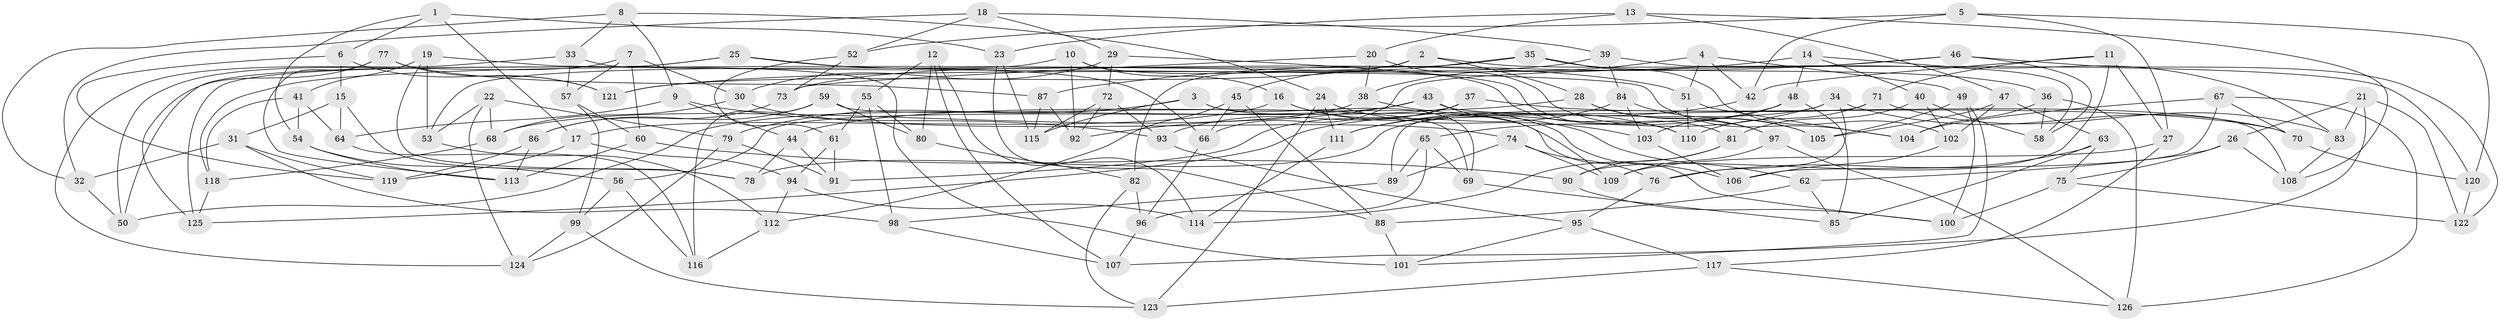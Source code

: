 // coarse degree distribution, {4: 0.6818181818181818, 6: 0.18181818181818182, 7: 0.022727272727272728, 5: 0.011363636363636364, 8: 0.06818181818181818, 9: 0.011363636363636364, 3: 0.022727272727272728}
// Generated by graph-tools (version 1.1) at 2025/20/03/04/25 18:20:45]
// undirected, 126 vertices, 252 edges
graph export_dot {
graph [start="1"]
  node [color=gray90,style=filled];
  1;
  2;
  3;
  4;
  5;
  6;
  7;
  8;
  9;
  10;
  11;
  12;
  13;
  14;
  15;
  16;
  17;
  18;
  19;
  20;
  21;
  22;
  23;
  24;
  25;
  26;
  27;
  28;
  29;
  30;
  31;
  32;
  33;
  34;
  35;
  36;
  37;
  38;
  39;
  40;
  41;
  42;
  43;
  44;
  45;
  46;
  47;
  48;
  49;
  50;
  51;
  52;
  53;
  54;
  55;
  56;
  57;
  58;
  59;
  60;
  61;
  62;
  63;
  64;
  65;
  66;
  67;
  68;
  69;
  70;
  71;
  72;
  73;
  74;
  75;
  76;
  77;
  78;
  79;
  80;
  81;
  82;
  83;
  84;
  85;
  86;
  87;
  88;
  89;
  90;
  91;
  92;
  93;
  94;
  95;
  96;
  97;
  98;
  99;
  100;
  101;
  102;
  103;
  104;
  105;
  106;
  107;
  108;
  109;
  110;
  111;
  112;
  113;
  114;
  115;
  116;
  117;
  118;
  119;
  120;
  121;
  122;
  123;
  124;
  125;
  126;
  1 -- 23;
  1 -- 17;
  1 -- 54;
  1 -- 6;
  2 -- 121;
  2 -- 28;
  2 -- 120;
  2 -- 82;
  3 -- 100;
  3 -- 115;
  3 -- 69;
  3 -- 79;
  4 -- 38;
  4 -- 49;
  4 -- 42;
  4 -- 51;
  5 -- 42;
  5 -- 52;
  5 -- 27;
  5 -- 120;
  6 -- 121;
  6 -- 119;
  6 -- 15;
  7 -- 57;
  7 -- 60;
  7 -- 30;
  7 -- 50;
  8 -- 32;
  8 -- 33;
  8 -- 24;
  8 -- 9;
  9 -- 44;
  9 -- 64;
  9 -- 93;
  10 -- 16;
  10 -- 53;
  10 -- 110;
  10 -- 92;
  11 -- 90;
  11 -- 71;
  11 -- 42;
  11 -- 27;
  12 -- 107;
  12 -- 114;
  12 -- 80;
  12 -- 55;
  13 -- 108;
  13 -- 20;
  13 -- 23;
  13 -- 47;
  14 -- 121;
  14 -- 83;
  14 -- 40;
  14 -- 48;
  15 -- 64;
  15 -- 78;
  15 -- 31;
  16 -- 106;
  16 -- 62;
  16 -- 17;
  17 -- 94;
  17 -- 119;
  18 -- 39;
  18 -- 32;
  18 -- 29;
  18 -- 52;
  19 -- 41;
  19 -- 78;
  19 -- 101;
  19 -- 53;
  20 -- 97;
  20 -- 38;
  20 -- 73;
  21 -- 122;
  21 -- 83;
  21 -- 107;
  21 -- 26;
  22 -- 79;
  22 -- 68;
  22 -- 124;
  22 -- 53;
  23 -- 115;
  23 -- 88;
  24 -- 123;
  24 -- 111;
  24 -- 103;
  25 -- 66;
  25 -- 51;
  25 -- 125;
  25 -- 50;
  26 -- 62;
  26 -- 108;
  26 -- 75;
  27 -- 117;
  27 -- 109;
  28 -- 97;
  28 -- 44;
  28 -- 105;
  29 -- 72;
  29 -- 81;
  29 -- 30;
  30 -- 74;
  30 -- 68;
  31 -- 32;
  31 -- 98;
  31 -- 119;
  32 -- 50;
  33 -- 57;
  33 -- 104;
  33 -- 124;
  34 -- 65;
  34 -- 76;
  34 -- 78;
  34 -- 70;
  35 -- 118;
  35 -- 102;
  35 -- 45;
  35 -- 36;
  36 -- 126;
  36 -- 58;
  36 -- 104;
  37 -- 56;
  37 -- 70;
  37 -- 91;
  37 -- 93;
  38 -- 68;
  38 -- 110;
  39 -- 73;
  39 -- 84;
  39 -- 58;
  40 -- 81;
  40 -- 102;
  40 -- 58;
  41 -- 118;
  41 -- 64;
  41 -- 54;
  42 -- 111;
  43 -- 92;
  43 -- 108;
  43 -- 50;
  43 -- 109;
  44 -- 78;
  44 -- 91;
  45 -- 112;
  45 -- 66;
  45 -- 88;
  46 -- 122;
  46 -- 66;
  46 -- 58;
  46 -- 87;
  47 -- 63;
  47 -- 105;
  47 -- 102;
  48 -- 85;
  48 -- 103;
  48 -- 111;
  49 -- 105;
  49 -- 101;
  49 -- 100;
  51 -- 110;
  51 -- 104;
  52 -- 73;
  52 -- 61;
  53 -- 112;
  54 -- 113;
  54 -- 56;
  55 -- 80;
  55 -- 98;
  55 -- 61;
  56 -- 116;
  56 -- 99;
  57 -- 60;
  57 -- 99;
  59 -- 86;
  59 -- 116;
  59 -- 69;
  59 -- 80;
  60 -- 90;
  60 -- 113;
  61 -- 91;
  61 -- 94;
  62 -- 88;
  62 -- 85;
  63 -- 76;
  63 -- 85;
  63 -- 75;
  64 -- 116;
  65 -- 69;
  65 -- 89;
  65 -- 96;
  66 -- 96;
  67 -- 104;
  67 -- 106;
  67 -- 126;
  67 -- 70;
  68 -- 118;
  69 -- 85;
  70 -- 120;
  71 -- 110;
  71 -- 89;
  71 -- 83;
  72 -- 93;
  72 -- 115;
  72 -- 92;
  73 -- 86;
  74 -- 76;
  74 -- 109;
  74 -- 89;
  75 -- 100;
  75 -- 122;
  76 -- 95;
  77 -- 113;
  77 -- 87;
  77 -- 125;
  77 -- 121;
  79 -- 91;
  79 -- 124;
  80 -- 82;
  81 -- 114;
  81 -- 90;
  82 -- 123;
  82 -- 96;
  83 -- 108;
  84 -- 103;
  84 -- 105;
  84 -- 125;
  86 -- 113;
  86 -- 119;
  87 -- 92;
  87 -- 115;
  88 -- 101;
  89 -- 98;
  90 -- 100;
  93 -- 95;
  94 -- 112;
  94 -- 114;
  95 -- 117;
  95 -- 101;
  96 -- 107;
  97 -- 126;
  97 -- 109;
  98 -- 107;
  99 -- 124;
  99 -- 123;
  102 -- 106;
  103 -- 106;
  111 -- 114;
  112 -- 116;
  117 -- 123;
  117 -- 126;
  118 -- 125;
  120 -- 122;
}
